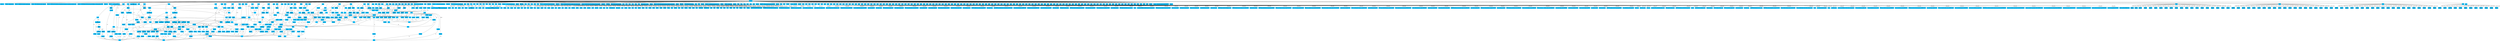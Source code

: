 digraph AST {
	node [color=deepskyblue shape=box style=filled]
	edge [arrowhead=none]
	n01 [label=Program]
	n02 [label="Remark:    "]
	n01 -> n02
	n03 [label="Remark:    ELIZA/DOCTOR"]
	n01 -> n03
	n04 [label="Remark:    CREATED BY JOSEPH WEIZENBAUM"]
	n01 -> n04
	n05 [label="Remark:    THIS VERSION BY JEFF SHRAGER"]
	n01 -> n05
	n06 [label="Remark:    EDITED AND MODIFIED FOR DARTMOUTH BASIC BY SANTIAGO VALENCIA DIAZ"]
	n01 -> n06
	n07 [label="Remark:    UNIVERSIDAD TECNOLOGICA DE PEREIRA, COMPILADORES 2024-1"]
	n01 -> n07
	n08 [label="Remark:    "]
	n01 -> n08
	n09 [label="Remark:    -----INITIALIZATION-----"]
	n01 -> n09
	n10 [label=Let]
	n11 [label=Variable]
	n11 -> "C$" [label=var]
	n10 -> n11 [label=var]
	n12 [label="String
value: "]
	n10 -> n12 [label=expr]
	n01 -> n10
	n13 [label=Let]
	n14 [label=Variable]
	n14 -> "I$" [label=var]
	n13 -> n14 [label=var]
	n15 [label="String
value: "]
	n13 -> n15 [label=expr]
	n01 -> n13
	n16 [label=Let]
	n17 [label=Variable]
	n17 -> "K$" [label=var]
	n16 -> n17 [label=var]
	n18 [label="String
value: "]
	n16 -> n18 [label=expr]
	n01 -> n16
	n19 [label=Let]
	n20 [label=Variable]
	n20 -> "F$" [label=var]
	n19 -> n20 [label=var]
	n21 [label="String
value: "]
	n19 -> n21 [label=expr]
	n01 -> n19
	n22 [label=Let]
	n23 [label=Variable]
	n23 -> "S$" [label=var]
	n22 -> n23 [label=var]
	n24 [label="String
value: "]
	n22 -> n24 [label=expr]
	n01 -> n22
	n25 [label=Let]
	n26 [label=Variable]
	n26 -> "R$" [label=var]
	n25 -> n26 [label=var]
	n27 [label="String
value: "]
	n25 -> n27 [label=expr]
	n01 -> n25
	n28 [label=Let]
	n29 [label=Variable]
	n29 -> "P$" [label=var]
	n28 -> n29 [label=var]
	n30 [label="String
value: "]
	n28 -> n30 [label=expr]
	n01 -> n28
	n31 [label=Let]
	n32 [label=Variable]
	n32 -> "Z$" [label=var]
	n31 -> n32 [label=var]
	n33 [label="String
value: "]
	n31 -> n33 [label=expr]
	n01 -> n31
	n34 [label=Dim]
	n35 [label=Variable]
	n35 -> S [label=var]
	n36 [label="Number
value 36"]
	n35 -> n36 [label=dim1]
	n34 -> n35
	n01 -> n34
	n37 [label=Dim]
	n38 [label=Variable]
	n38 -> R [label=var]
	n39 [label="Number
value 36"]
	n38 -> n39 [label=dim1]
	n37 -> n38
	n01 -> n37
	n40 [label=Dim]
	n41 [label=Variable]
	n41 -> N [label=var]
	n42 [label="Number
value 36"]
	n41 -> n42 [label=dim1]
	n40 -> n41
	n01 -> n40
	n43 [label=Let]
	n44 [label=Variable]
	n44 -> N1 [label=var]
	n43 -> n44 [label=var]
	n45 [label="Number
value 36"]
	n43 -> n45 [label=expr]
	n01 -> n43
	n46 [label=Let]
	n47 [label=Variable]
	n47 -> N2 [label=var]
	n46 -> n47 [label=var]
	n48 [label="Number
value 12"]
	n46 -> n48 [label=expr]
	n01 -> n46
	n49 [label=Let]
	n50 [label=Variable]
	n50 -> N3 [label=var]
	n49 -> n50 [label=var]
	n51 [label="Number
value 112"]
	n49 -> n51 [label=expr]
	n01 -> n49
	n52 [label=For]
	n53 [label=Variable]
	n53 -> X [label=var]
	n52 -> n53 [label=ident]
	n54 [label="Number
value 1"]
	n52 -> n54 [label=low]
	n55 [label="Binary
op +"]
	n56 [label="Binary
op +"]
	n57 [label=Variable]
	n57 -> N1 [label=var]
	n56 -> n57 [label=left]
	n58 [label=Variable]
	n58 -> N2 [label=var]
	n56 -> n58 [label=right]
	n55 -> n56 [label=left]
	n59 [label=Variable]
	n59 -> N3 [label=var]
	n55 -> n59 [label=right]
	n52 -> n55 [label=top]
	n01 -> n52
	n60 [label=Read]
	n61 [label=Variable]
	n61 -> "Z$" [label=var]
	n60 -> n61
	n01 -> n60
	n62 [label=Next]
	n63 [label=Variable]
	n63 -> X [label=var]
	n62 -> n63
	n01 -> n62
	n64 [label="Remark:SAME AS RESTORE"]
	n01 -> n64
	n65 [label=For]
	n66 [label=Variable]
	n66 -> X [label=var]
	n65 -> n66 [label=ident]
	n67 [label="Number
value 1"]
	n65 -> n67 [label=low]
	n68 [label=Variable]
	n68 -> N1 [label=var]
	n65 -> n68 [label=top]
	n01 -> n65
	n69 [label=Read]
	n70 [label=Variable]
	n70 -> S [label=var]
	n71 [label=Variable]
	n71 -> X [label=var]
	n70 -> n71 [label=dim1]
	n69 -> n70
	n72 [label=Variable]
	n72 -> L [label=var]
	n69 -> n72
	n01 -> n69
	n73 [label=Let]
	n74 [label=Variable]
	n74 -> R [label=var]
	n75 [label=Variable]
	n75 -> X [label=var]
	n74 -> n75 [label=dim1]
	n73 -> n74 [label=var]
	n76 [label=Variable]
	n76 -> S [label=var]
	n77 [label=Variable]
	n77 -> X [label=var]
	n76 -> n77 [label=dim1]
	n73 -> n76 [label=expr]
	n01 -> n73
	n78 [label=Let]
	n79 [label=Variable]
	n79 -> N [label=var]
	n80 [label=Variable]
	n80 -> X [label=var]
	n79 -> n80 [label=dim1]
	n78 -> n79 [label=var]
	n81 [label="Binary
op -"]
	n82 [label="Binary
op +"]
	n83 [label=Variable]
	n83 -> S [label=var]
	n84 [label=Variable]
	n84 -> X [label=var]
	n83 -> n84 [label=dim1]
	n82 -> n83 [label=left]
	n85 [label=Variable]
	n85 -> L [label=var]
	n82 -> n85 [label=right]
	n81 -> n82 [label=left]
	n86 [label="Number
value 1"]
	n81 -> n86 [label=right]
	n78 -> n81 [label=expr]
	n01 -> n78
	n87 [label=Next]
	n88 [label=Variable]
	n88 -> X [label=var]
	n87 -> n88
	n01 -> n87
	n89 [label=Print]
	n90 [label="String
value: HI!  I'M ELIZA.  WHAT'S YOUR PROBLEM?"]
	n89 -> n90 [label=pitem]
	n01 -> n89
	n91 [label="Remark:    "]
	n01 -> n91
	n92 [label="Remark:    -----USER INPUT SECTION-----"]
	n01 -> n92
	n93 [label="Remark:    "]
	n01 -> n93
	n94 [label="Input
label: (None, None)"]
	n95 [label=Variable]
	n95 -> "I$" [label=var]
	n94 -> n95 [label=var]
	n01 -> n94
	n96 [label=Let]
	n97 [label=Variable]
	n97 -> "I$" [label=var]
	n96 -> n97 [label=var]
	n98 [label="Binary
op +"]
	n99 [label="Binary
op +"]
	n100 [label="String
value:  "]
	n99 -> n100 [label=left]
	n101 [label=Variable]
	n101 -> "I$" [label=var]
	n99 -> n101 [label=right]
	n98 -> n99 [label=left]
	n102 [label="String
value:   "]
	n98 -> n102 [label=right]
	n96 -> n98 [label=expr]
	n01 -> n96
	n103 [label="Remark:GET RID OF APOSTROPHES"]
	n01 -> n103
	n104 [label=For]
	n105 [label=Variable]
	n105 -> L [label=var]
	n104 -> n105 [label=ident]
	n106 [label="Number
value 1"]
	n104 -> n106 [label=low]
	n107 [label="Bltin
name: LEN"]
	n108 [label=Variable]
	n108 -> "I$" [label=var]
	n107 -> n108 [label=expr]
	n104 -> n107 [label=top]
	n01 -> n104
	n109 [label=If]
	n110 [label=Logical]
	n109 -> n110 [label=relexpr]
	n109 -> 240 [label=lineno]
	n01 -> n109
	n111 [label=Let]
	n112 [label=Variable]
	n112 -> "I$" [label=var]
	n111 -> n112 [label=var]
	n113 [label="Binary
op +"]
	n114 [label="Bltin
name: LEFT$"]
	n115 [label=Variable]
	n115 -> "I$" [label=var]
	n114 -> n115 [label=expr]
	n116 [label="Binary
op -"]
	n117 [label=Variable]
	n117 -> L [label=var]
	n116 -> n117 [label=left]
	n118 [label="Number
value 1"]
	n116 -> n118 [label=right]
	n114 -> n116 [label=expr]
	n113 -> n114 [label=left]
	n119 [label="Bltin
name: RIGHT$"]
	n120 [label=Variable]
	n120 -> "I$" [label=var]
	n119 -> n120 [label=expr]
	n121 [label="Binary
op -"]
	n122 [label="Bltin
name: LEN"]
	n123 [label=Variable]
	n123 -> "I$" [label=var]
	n122 -> n123 [label=expr]
	n121 -> n122 [label=left]
	n124 [label=Variable]
	n124 -> L [label=var]
	n121 -> n124 [label=right]
	n119 -> n121 [label=expr]
	n113 -> n119 [label=right]
	n111 -> n113 [label=expr]
	n01 -> n111
	n125 [label=Goto]
	n125 -> 230 [label=lineno]
	n01 -> n125
	n126 [label=If]
	n127 [label=Logical]
	n126 -> n127 [label=relexpr]
	n126 -> 250 [label=lineno]
	n01 -> n126
	n128 [label=If]
	n129 [label=Logical]
	n128 -> n129 [label=relexpr]
	n128 -> 250 [label=lineno]
	n01 -> n128
	n130 [label=Print]
	n131 [label="String
value: SHUT UP..."]
	n130 -> n131 [label=pitem]
	n01 -> n130
	n132 [label=Goto]
	n132 -> 2570 [label=lineno]
	n01 -> n132
	n133 [label=Next]
	n134 [label=Variable]
	n134 -> L [label=var]
	n133 -> n134
	n01 -> n133
	n135 [label=If]
	n136 [label=Logical]
	n135 -> n136 [label=relexpr]
	n135 -> 260 [label=lineno]
	n01 -> n135
	n137 [label=Print]
	n138 [label="String
value: PLEASE DON'T REPEAT YOURSELF!"]
	n137 -> n138 [label=pitem]
	n01 -> n137
	n139 [label=Goto]
	n139 -> 170 [label=lineno]
	n01 -> n139
	n140 [label="Remark:"]
	n01 -> n140
	n141 [label="Remark:    -----FIND KEYWORD IN I$-----"]
	n01 -> n141
	n142 [label="Remark:"]
	n01 -> n142
	n143 [label=RESTORE]
	n01 -> n143
	n144 [label=Let]
	n145 [label=Variable]
	n145 -> S [label=var]
	n144 -> n145 [label=var]
	n146 [label="Number
value 0"]
	n144 -> n146 [label=expr]
	n01 -> n144
	n147 [label=For]
	n148 [label=Variable]
	n148 -> K [label=var]
	n147 -> n148 [label=ident]
	n149 [label="Number
value 1"]
	n147 -> n149 [label=low]
	n150 [label=Variable]
	n150 -> N1 [label=var]
	n147 -> n150 [label=top]
	n01 -> n147
	n151 [label=Read]
	n152 [label=Variable]
	n152 -> "K$" [label=var]
	n151 -> n152
	n01 -> n151
	n153 [label=If]
	n154 [label=Logical]
	n153 -> n154 [label=relexpr]
	n153 -> 360 [label=lineno]
	n01 -> n153
	n155 [label=For]
	n156 [label=Variable]
	n156 -> L [label=var]
	n155 -> n156 [label=ident]
	n157 [label="Number
value 1"]
	n155 -> n157 [label=low]
	n158 [label="Binary
op +"]
	n159 [label="Binary
op -"]
	n160 [label="Bltin
name: LEN"]
	n161 [label=Variable]
	n161 -> "I$" [label=var]
	n160 -> n161 [label=expr]
	n159 -> n160 [label=left]
	n162 [label="Bltin
name: LEN"]
	n163 [label=Variable]
	n163 -> "K$" [label=var]
	n162 -> n163 [label=expr]
	n159 -> n162 [label=right]
	n158 -> n159 [label=left]
	n164 [label="Number
value 1"]
	n158 -> n164 [label=right]
	n155 -> n158 [label=top]
	n01 -> n155
	n165 [label=If]
	n166 [label=Logical]
	n165 -> n166 [label=relexpr]
	n165 -> 350 [label=lineno]
	n01 -> n165
	n167 [label=Let]
	n168 [label=Variable]
	n168 -> S [label=var]
	n167 -> n168 [label=var]
	n169 [label=Variable]
	n169 -> K [label=var]
	n167 -> n169 [label=expr]
	n01 -> n167
	n170 [label=Let]
	n171 [label=Variable]
	n171 -> T [label=var]
	n170 -> n171 [label=var]
	n172 [label=Variable]
	n172 -> L [label=var]
	n170 -> n172 [label=expr]
	n01 -> n170
	n173 [label=Let]
	n174 [label=Variable]
	n174 -> "F$" [label=var]
	n173 -> n174 [label=var]
	n175 [label=Variable]
	n175 -> "K$" [label=var]
	n173 -> n175 [label=expr]
	n01 -> n173
	n176 [label=Next]
	n177 [label=Variable]
	n177 -> L [label=var]
	n176 -> n177
	n01 -> n176
	n178 [label=Next]
	n179 [label=Variable]
	n179 -> K [label=var]
	n178 -> n179
	n01 -> n178
	n180 [label=If]
	n181 [label=Logical]
	n180 -> n181 [label=relexpr]
	n180 -> 370 [label=lineno]
	n01 -> n180
	n182 [label=Let]
	n183 [label=Variable]
	n183 -> K [label=var]
	n182 -> n183 [label=var]
	n184 [label=Variable]
	n184 -> S [label=var]
	n182 -> n184 [label=expr]
	n01 -> n182
	n185 [label=Let]
	n186 [label=Variable]
	n186 -> L [label=var]
	n185 -> n186 [label=var]
	n187 [label=Variable]
	n187 -> T [label=var]
	n185 -> n187 [label=expr]
	n01 -> n185
	n188 [label=Goto]
	n188 -> 390 [label=lineno]
	n01 -> n188
	n189 [label=Let]
	n190 [label=Variable]
	n190 -> K [label=var]
	n189 -> n190 [label=var]
	n191 [label="Number
value 36"]
	n189 -> n191 [label=expr]
	n01 -> n189
	n192 [label=Goto]
	n192 -> 570 [label=lineno]
	n01 -> n192
	n193 [label="Remark:    WE DIDN'T FIND ANY KEYWORDS"]
	n01 -> n193
	n194 [label="Remark:    "]
	n01 -> n194
	n195 [label="Remark:    TAKE RIGHT PART OF STRING AND CONJUGATE IT"]
	n01 -> n195
	n196 [label="Remark:    USING THE LIST OF STRINGS TO BE SWAPPED"]
	n01 -> n196
	n197 [label="Remark:    "]
	n01 -> n197
	n198 [label=RESTORE]
	n01 -> n198
	n199 [label=For]
	n200 [label=Variable]
	n200 -> X [label=var]
	n199 -> n200 [label=ident]
	n201 [label="Number
value 1"]
	n199 -> n201 [label=low]
	n202 [label=Variable]
	n202 -> N1 [label=var]
	n199 -> n202 [label=top]
	n01 -> n199
	n203 [label=Read]
	n204 [label=Variable]
	n204 -> "Z$" [label=var]
	n203 -> n204
	n01 -> n203
	n205 [label=Next]
	n206 [label=Variable]
	n206 -> X [label=var]
	n205 -> n206
	n01 -> n205
	n207 [label="Remark:SKIP OVER KEYWORDS"]
	n01 -> n207
	n208 [label=Let]
	n209 [label=Variable]
	n209 -> "C$" [label=var]
	n208 -> n209 [label=var]
	n210 [label="Binary
op +"]
	n211 [label="String
value:  "]
	n210 -> n211 [label=left]
	n212 [label="Bltin
name: RIGHT$"]
	n213 [label=Variable]
	n213 -> "I$" [label=var]
	n212 -> n213 [label=expr]
	n214 [label="Binary
op +"]
	n215 [label="Binary
op -"]
	n216 [label="Binary
op -"]
	n217 [label="Bltin
name: LEN"]
	n218 [label=Variable]
	n218 -> "I$" [label=var]
	n217 -> n218 [label=expr]
	n216 -> n217 [label=left]
	n219 [label="Bltin
name: LEN"]
	n220 [label=Variable]
	n220 -> "F$" [label=var]
	n219 -> n220 [label=expr]
	n216 -> n219 [label=right]
	n215 -> n216 [label=left]
	n221 [label=Variable]
	n221 -> L [label=var]
	n215 -> n221 [label=right]
	n214 -> n215 [label=left]
	n222 [label="Number
value 1"]
	n214 -> n222 [label=right]
	n212 -> n214 [label=expr]
	n210 -> n212 [label=right]
	n208 -> n210 [label=expr]
	n01 -> n208
	n223 [label=For]
	n224 [label=Variable]
	n224 -> X [label=var]
	n223 -> n224 [label=ident]
	n225 [label="Number
value 1"]
	n223 -> n225 [label=low]
	n226 [label="Binary
op /"]
	n227 [label=Variable]
	n227 -> N2 [label=var]
	n226 -> n227 [label=left]
	n228 [label="Number
value 2"]
	n226 -> n228 [label=right]
	n223 -> n226 [label=top]
	n01 -> n223
	n229 [label=Read]
	n230 [label=Variable]
	n230 -> "S$" [label=var]
	n229 -> n230
	n231 [label=Variable]
	n231 -> "R$" [label=var]
	n229 -> n231
	n01 -> n229
	n232 [label=For]
	n233 [label=Variable]
	n233 -> L [label=var]
	n232 -> n233 [label=ident]
	n234 [label="Number
value 1"]
	n232 -> n234 [label=low]
	n235 [label="Bltin
name: LEN"]
	n236 [label=Variable]
	n236 -> "C$" [label=var]
	n235 -> n236 [label=expr]
	n232 -> n235 [label=top]
	n01 -> n232
	n237 [label=If]
	n238 [label=Logical]
	n237 -> n238 [label=relexpr]
	n237 -> 510 [label=lineno]
	n01 -> n237
	n239 [label=If]
	n240 [label=Logical]
	n239 -> n240 [label=relexpr]
	n239 -> 510 [label=lineno]
	n01 -> n239
	n241 [label=Let]
	n242 [label=Variable]
	n242 -> "C$" [label=var]
	n241 -> n242 [label=var]
	n243 [label="Binary
op +"]
	n244 [label="Binary
op +"]
	n245 [label="Bltin
name: LEFT$"]
	n246 [label=Variable]
	n246 -> "C$" [label=var]
	n245 -> n246 [label=expr]
	n247 [label="Binary
op -"]
	n248 [label=Variable]
	n248 -> L [label=var]
	n247 -> n248 [label=left]
	n249 [label="Number
value 1"]
	n247 -> n249 [label=right]
	n245 -> n247 [label=expr]
	n244 -> n245 [label=left]
	n250 [label=Variable]
	n250 -> "R$" [label=var]
	n244 -> n250 [label=right]
	n243 -> n244 [label=left]
	n251 [label="Bltin
name: RIGHT$"]
	n252 [label=Variable]
	n252 -> "C$" [label=var]
	n251 -> n252 [label=expr]
	n253 [label="Binary
op +"]
	n254 [label="Binary
op -"]
	n255 [label="Binary
op -"]
	n256 [label="Bltin
name: LEN"]
	n257 [label=Variable]
	n257 -> "C$" [label=var]
	n256 -> n257 [label=expr]
	n255 -> n256 [label=left]
	n258 [label=Variable]
	n258 -> L [label=var]
	n255 -> n258 [label=right]
	n254 -> n255 [label=left]
	n259 [label="Bltin
name: LEN"]
	n260 [label=Variable]
	n260 -> "S$" [label=var]
	n259 -> n260 [label=expr]
	n254 -> n259 [label=right]
	n253 -> n254 [label=left]
	n261 [label="Number
value 1"]
	n253 -> n261 [label=right]
	n251 -> n253 [label=expr]
	n243 -> n251 [label=right]
	n241 -> n243 [label=expr]
	n01 -> n241
	n262 [label=Let]
	n263 [label=Variable]
	n263 -> L [label=var]
	n262 -> n263 [label=var]
	n264 [label="Binary
op +"]
	n265 [label=Variable]
	n265 -> L [label=var]
	n264 -> n265 [label=left]
	n266 [label="Bltin
name: LEN"]
	n267 [label=Variable]
	n267 -> "R$" [label=var]
	n266 -> n267 [label=expr]
	n264 -> n266 [label=right]
	n262 -> n264 [label=expr]
	n01 -> n262
	n268 [label=Goto]
	n268 -> 540 [label=lineno]
	n01 -> n268
	n269 [label=If]
	n270 [label=Logical]
	n269 -> n270 [label=relexpr]
	n269 -> 540 [label=lineno]
	n01 -> n269
	n271 [label=If]
	n272 [label=Logical]
	n271 -> n272 [label=relexpr]
	n271 -> 540 [label=lineno]
	n01 -> n271
	n273 [label=Let]
	n274 [label=Variable]
	n274 -> "C$" [label=var]
	n273 -> n274 [label=var]
	n275 [label="Binary
op +"]
	n276 [label="Binary
op +"]
	n277 [label="Bltin
name: LEFT$"]
	n278 [label=Variable]
	n278 -> "C$" [label=var]
	n277 -> n278 [label=expr]
	n279 [label="Binary
op -"]
	n280 [label=Variable]
	n280 -> L [label=var]
	n279 -> n280 [label=left]
	n281 [label="Number
value 1"]
	n279 -> n281 [label=right]
	n277 -> n279 [label=expr]
	n276 -> n277 [label=left]
	n282 [label=Variable]
	n282 -> "S$" [label=var]
	n276 -> n282 [label=right]
	n275 -> n276 [label=left]
	n283 [label="Bltin
name: RIGHT$"]
	n284 [label=Variable]
	n284 -> "C$" [label=var]
	n283 -> n284 [label=expr]
	n285 [label="Binary
op +"]
	n286 [label="Binary
op -"]
	n287 [label="Binary
op -"]
	n288 [label="Bltin
name: LEN"]
	n289 [label=Variable]
	n289 -> "C$" [label=var]
	n288 -> n289 [label=expr]
	n287 -> n288 [label=left]
	n290 [label=Variable]
	n290 -> L [label=var]
	n287 -> n290 [label=right]
	n286 -> n287 [label=left]
	n291 [label="Bltin
name: LEN"]
	n292 [label=Variable]
	n292 -> "R$" [label=var]
	n291 -> n292 [label=expr]
	n286 -> n291 [label=right]
	n285 -> n286 [label=left]
	n293 [label="Number
value 1"]
	n285 -> n293 [label=right]
	n283 -> n285 [label=expr]
	n275 -> n283 [label=right]
	n273 -> n275 [label=expr]
	n01 -> n273
	n294 [label=Let]
	n295 [label=Variable]
	n295 -> L [label=var]
	n294 -> n295 [label=var]
	n296 [label="Binary
op +"]
	n297 [label=Variable]
	n297 -> L [label=var]
	n296 -> n297 [label=left]
	n298 [label="Bltin
name: LEN"]
	n299 [label=Variable]
	n299 -> "S$" [label=var]
	n298 -> n299 [label=expr]
	n296 -> n298 [label=right]
	n294 -> n296 [label=expr]
	n01 -> n294
	n300 [label=Next]
	n301 [label=Variable]
	n301 -> L [label=var]
	n300 -> n301
	n01 -> n300
	n302 [label=Next]
	n303 [label=Variable]
	n303 -> X [label=var]
	n302 -> n303
	n01 -> n302
	n304 [label=If]
	n305 [label=Logical]
	n304 -> n305 [label=relexpr]
	n304 -> 560 [label=lineno]
	n01 -> n304
	n306 [label=Let]
	n307 [label=Variable]
	n307 -> "C$" [label=var]
	n306 -> n307 [label=var]
	n308 [label="Bltin
name: RIGHT$"]
	n309 [label=Variable]
	n309 -> "C$" [label=var]
	n308 -> n309 [label=expr]
	n310 [label="Binary
op -"]
	n311 [label="Bltin
name: LEN"]
	n312 [label=Variable]
	n312 -> "C$" [label=var]
	n311 -> n312 [label=expr]
	n310 -> n311 [label=left]
	n313 [label="Number
value 1"]
	n310 -> n313 [label=right]
	n308 -> n310 [label=expr]
	n306 -> n308 [label=expr]
	n01 -> n306
	n314 [label="Remark:ONLY 1 SPACE"]
	n01 -> n314
	n315 [label="Remark:"]
	n01 -> n315
	n316 [label="Remark:    NOW USING THE KEYWORD NUMBER (K) GET REPLY"]
	n01 -> n316
	n317 [label="Remark:"]
	n01 -> n317
	n318 [label=RESTORE]
	n01 -> n318
	n319 [label=For]
	n320 [label=Variable]
	n320 -> X [label=var]
	n319 -> n320 [label=ident]
	n321 [label="Number
value 1"]
	n319 -> n321 [label=low]
	n322 [label="Binary
op +"]
	n323 [label=Variable]
	n323 -> N1 [label=var]
	n322 -> n323 [label=left]
	n324 [label=Variable]
	n324 -> N2 [label=var]
	n322 -> n324 [label=right]
	n319 -> n322 [label=top]
	n01 -> n319
	n325 [label=Read]
	n326 [label=Variable]
	n326 -> "Z$" [label=var]
	n325 -> n326
	n01 -> n325
	n327 [label=Next]
	n328 [label=Variable]
	n328 -> X [label=var]
	n327 -> n328
	n01 -> n327
	n329 [label=For]
	n330 [label=Variable]
	n330 -> X [label=var]
	n329 -> n330 [label=ident]
	n331 [label="Number
value 1"]
	n329 -> n331 [label=low]
	n332 [label=Variable]
	n332 -> R [label=var]
	n333 [label=Variable]
	n333 -> K [label=var]
	n332 -> n333 [label=dim1]
	n329 -> n332 [label=top]
	n01 -> n329
	n334 [label=Read]
	n335 [label=Variable]
	n335 -> "F$" [label=var]
	n334 -> n335
	n01 -> n334
	n336 [label=Next]
	n337 [label=Variable]
	n337 -> X [label=var]
	n336 -> n337
	n01 -> n336
	n338 [label="Remark:READ RIGHT REPLY"]
	n01 -> n338
	n339 [label=Let]
	n340 [label=Variable]
	n340 -> R [label=var]
	n341 [label=Variable]
	n341 -> K [label=var]
	n340 -> n341 [label=dim1]
	n339 -> n340 [label=var]
	n342 [label="Binary
op +"]
	n343 [label=Variable]
	n343 -> R [label=var]
	n344 [label=Variable]
	n344 -> K [label=var]
	n343 -> n344 [label=dim1]
	n342 -> n343 [label=left]
	n345 [label="Number
value 1"]
	n342 -> n345 [label=right]
	n339 -> n342 [label=expr]
	n01 -> n339
	n346 [label=If]
	n347 [label=Logical]
	n346 -> n347 [label=relexpr]
	n346 -> 620 [label=lineno]
	n01 -> n346
	n348 [label=Let]
	n349 [label=Variable]
	n349 -> R [label=var]
	n350 [label=Variable]
	n350 -> K [label=var]
	n349 -> n350 [label=dim1]
	n348 -> n349 [label=var]
	n351 [label=Variable]
	n351 -> S [label=var]
	n352 [label=Variable]
	n352 -> K [label=var]
	n351 -> n352 [label=dim1]
	n348 -> n351 [label=expr]
	n01 -> n348
	n353 [label=If]
	n354 [label=Logical]
	n353 -> n354 [label=relexpr]
	n353 -> 630 [label=lineno]
	n01 -> n353
	n355 [label=Print]
	n356 [label=Variable]
	n356 -> "F$" [label=var]
	n355 -> n356 [label=pitem]
	n01 -> n355
	n357 [label=Let]
	n358 [label=Variable]
	n358 -> "P$" [label=var]
	n357 -> n358 [label=var]
	n359 [label=Variable]
	n359 -> "I$" [label=var]
	n357 -> n359 [label=expr]
	n01 -> n357
	n360 [label=Goto]
	n360 -> 170 [label=lineno]
	n01 -> n360
	n361 [label=Print]
	n362 [label="Bltin
name: LEFT$"]
	n363 [label=Variable]
	n363 -> "F$" [label=var]
	n362 -> n363 [label=expr]
	n364 [label="Binary
op -"]
	n365 [label="Bltin
name: LEN"]
	n366 [label=Variable]
	n366 -> "F$" [label=var]
	n365 -> n366 [label=expr]
	n364 -> n365 [label=left]
	n367 [label="Number
value 1"]
	n364 -> n367 [label=right]
	n362 -> n364 [label=expr]
	n361 -> n362 [label=pitem]
	n361 -> ";" [label=pitem]
	n368 [label=Variable]
	n368 -> "C$" [label=var]
	n361 -> n368 [label=expr]
	n01 -> n361
	n369 [label=Let]
	n370 [label=Variable]
	n370 -> "P$" [label=var]
	n369 -> n370 [label=var]
	n371 [label=Variable]
	n371 -> "I$" [label=var]
	n369 -> n371 [label=expr]
	n01 -> n369
	n372 [label=Goto]
	n372 -> 170 [label=lineno]
	n01 -> n372
	n373 [label="Remark:"]
	n01 -> n373
	n374 [label="Remark:    -----PROGRAM DATA FOLLOWS-----"]
	n01 -> n374
	n375 [label="Remark:"]
	n01 -> n375
	n376 [label="Remark:    KEYWORDS"]
	n01 -> n376
	n377 [label="Remark:"]
	n01 -> n377
	n378 [label=Data]
	n378 -> "CAN YOU" [label=string_data]
	n378 -> "CAN I" [label=string_data]
	n378 -> "YOU ARE" [label=string_data]
	n378 -> YOURE [label=string_data]
	n378 -> "I DONT" [label=string_data]
	n378 -> "I FEEL" [label=string_data]
	n01 -> n378
	n379 [label=Data]
	n379 -> "WHY DONT YOU" [label=string_data]
	n379 -> "WHY CANT I" [label=string_data]
	n379 -> "ARE YOU" [label=string_data]
	n379 -> "I CANT" [label=string_data]
	n379 -> "I AM" [label=string_data]
	n379 -> "IM " [label=string_data]
	n01 -> n379
	n380 [label=Data]
	n380 -> "YOU " [label=string_data]
	n380 -> "I WANT" [label=string_data]
	n380 -> WHAT [label=string_data]
	n380 -> HOW [label=string_data]
	n380 -> WHO [label=string_data]
	n380 -> WHERE [label=string_data]
	n380 -> WHEN [label=string_data]
	n380 -> WHY [label=string_data]
	n01 -> n380
	n381 [label=Data]
	n381 -> NAME [label=string_data]
	n381 -> CAUSE [label=string_data]
	n381 -> SORRY [label=string_data]
	n381 -> DREAM [label=string_data]
	n381 -> HELLO [label=string_data]
	n381 -> "HI " [label=string_data]
	n381 -> MAYBE [label=string_data]
	n01 -> n381
	n382 [label=Data]
	n382 -> " NO" [label=string_data]
	n382 -> YOUR [label=string_data]
	n382 -> ALWAYS [label=string_data]
	n382 -> THINK [label=string_data]
	n382 -> ALIKE [label=string_data]
	n382 -> YES [label=string_data]
	n382 -> FRIEND [label=string_data]
	n01 -> n382
	n383 [label=Data]
	n383 -> COMPUTER [label=string_data]
	n383 -> NOKEYFOUND [label=string_data]
	n01 -> n383
	n384 [label="Remark:"]
	n01 -> n384
	n385 [label="Remark:    STRING DATA FOR CONJUGATIONS"]
	n01 -> n385
	n386 [label="Remark:"]
	n01 -> n386
	n387 [label=Data]
	n387 -> " ARE " [label=string_data]
	n387 -> " AM " [label=string_data]
	n387 -> "WERE " [label=string_data]
	n387 -> "WAS " [label=string_data]
	n387 -> " YOU " [label=string_data]
	n387 -> " I " [label=string_data]
	n387 -> "YOUR " [label=string_data]
	n387 -> "MY " [label=string_data]
	n01 -> n387
	n388 [label=Data]
	n388 -> " IVE " [label=string_data]
	n388 -> " YOUVE " [label=string_data]
	n388 -> " IM " [label=string_data]
	n388 -> " YOURE " [label=string_data]
	n01 -> n388
	n389 [label="Remark:"]
	n01 -> n389
	n390 [label="Remark:    REPLIES"]
	n01 -> n390
	n391 [label="Remark:"]
	n01 -> n391
	n392 [label=Data]
	n392 -> "DON'T YOU BELIEVE THAT I CAN*" [label=string_data]
	n01 -> n392
	n393 [label=Data]
	n393 -> "PERHAPS YOU WOULD LIKE TO BE ABLE TO*" [label=string_data]
	n01 -> n393
	n394 [label=Data]
	n394 -> "YOU WANT ME TO BE ABLE TO*" [label=string_data]
	n01 -> n394
	n395 [label=Data]
	n395 -> "PERHAPS YOU DON'T WANT TO*" [label=string_data]
	n01 -> n395
	n396 [label=Data]
	n396 -> "DO YOU WANT TO BE ABLE TO*" [label=string_data]
	n01 -> n396
	n397 [label=Data]
	n397 -> "WHAT MAKES YOU THINK I AM*" [label=string_data]
	n01 -> n397
	n398 [label=Data]
	n398 -> "DOES IT PLEASE YOU TO BELIEVE I AM*" [label=string_data]
	n01 -> n398
	n399 [label=Data]
	n399 -> "PERHAPS YOU WOULD LIKE TO BE*" [label=string_data]
	n01 -> n399
	n400 [label=Data]
	n400 -> "DO YOU SOMETIMES WISH YOU WERE*" [label=string_data]
	n01 -> n400
	n401 [label=Data]
	n401 -> "DON'T YOU REALLY*" [label=string_data]
	n01 -> n401
	n402 [label=Data]
	n402 -> "WHY DON'T YOU*" [label=string_data]
	n01 -> n402
	n403 [label=Data]
	n403 -> "DO YOU WISH TO BE ABLE TO*" [label=string_data]
	n01 -> n403
	n404 [label=Data]
	n404 -> "DOES THAT TROUBLE YOU?" [label=string_data]
	n01 -> n404
	n405 [label=Data]
	n405 -> "TELL ME MORE ABOUT SUCH FEELINGS." [label=string_data]
	n01 -> n405
	n406 [label=Data]
	n406 -> "DO YOU OFTEN FEEL*" [label=string_data]
	n01 -> n406
	n407 [label=Data]
	n407 -> "DO YOU ENJOY FEELING*" [label=string_data]
	n01 -> n407
	n408 [label=Data]
	n408 -> "DO YOU REALLY BELIEVE I DON'T*" [label=string_data]
	n01 -> n408
	n409 [label=Data]
	n409 -> "PERHAPS IN GOOD TIME I WILL*" [label=string_data]
	n01 -> n409
	n410 [label=Data]
	n410 -> "DO YOU WANT ME TO*" [label=string_data]
	n01 -> n410
	n411 [label=Data]
	n411 -> "DO YOU THINK YOU SHOULD BE ABLE TO*" [label=string_data]
	n01 -> n411
	n412 [label=Data]
	n412 -> "WHY CAN'T YOU*" [label=string_data]
	n01 -> n412
	n413 [label=Data]
	n413 -> "WHY ARE YOU INTERESTED IN WHETHER OR NOT I AM*" [label=string_data]
	n01 -> n413
	n414 [label=Data]
	n414 -> "WOULD YOU PREFER IF I WERE NOT*" [label=string_data]
	n01 -> n414
	n415 [label=Data]
	n415 -> "PERHAPS IN YOUR FANTASIES I AM*" [label=string_data]
	n01 -> n415
	n416 [label=Data]
	n416 -> "HOW DO YOU KNOW YOU CAN'T*" [label=string_data]
	n01 -> n416
	n417 [label=Data]
	n417 -> "HAVE YOU TRIED?" [label=string_data]
	n01 -> n417
	n418 [label=Data]
	n418 -> "PERHAPS YOU CAN NOW*" [label=string_data]
	n01 -> n418
	n419 [label=Data]
	n419 -> "DID YOU COME TO ME BECAUSE YOU ARE*" [label=string_data]
	n01 -> n419
	n420 [label=Data]
	n420 -> "HOW LONG HAVE YOU BEEN*" [label=string_data]
	n01 -> n420
	n421 [label=Data]
	n421 -> "DO YOU BELIEVE IT IS NORMAL TO BE*" [label=string_data]
	n01 -> n421
	n422 [label=Data]
	n422 -> "DO YOU ENJOY BEING*" [label=string_data]
	n01 -> n422
	n423 [label=Data]
	n423 -> "WE WERE DISCUSSING YOU-- NOT ME." [label=string_data]
	n01 -> n423
	n424 [label=Data]
	n424 -> "OH, I*" [label=string_data]
	n01 -> n424
	n425 [label=Data]
	n425 -> "YOU'RE NOT REALLY TALKING ABOUT ME, ARE YOU?" [label=string_data]
	n01 -> n425
	n426 [label=Data]
	n426 -> "WHAT WOULD IT MEAN TO YOU IF YOU GOT*" [label=string_data]
	n01 -> n426
	n427 [label=Data]
	n427 -> "WHY DO YOU WANT*" [label=string_data]
	n01 -> n427
	n428 [label=Data]
	n428 -> "SUPPOSE YOU SOON GOT*" [label=string_data]
	n01 -> n428
	n429 [label=Data]
	n429 -> "WHAT IF YOU NEVER GOT*" [label=string_data]
	n01 -> n429
	n430 [label=Data]
	n430 -> "I SOMETIMES ALSO WANT*" [label=string_data]
	n01 -> n430
	n431 [label=Data]
	n431 -> "WHY DO YOU ASK?" [label=string_data]
	n01 -> n431
	n432 [label=Data]
	n432 -> "DOES THAT QUESTION INTEREST YOU?" [label=string_data]
	n01 -> n432
	n433 [label=Data]
	n433 -> "WHAT ANSWER WOULD PLEASE YOU THE MOST?" [label=string_data]
	n01 -> n433
	n434 [label=Data]
	n434 -> "WHAT DO YOU THINK?" [label=string_data]
	n01 -> n434
	n435 [label=Data]
	n435 -> "ARE SUCH QUESTIONS ON YOUR MIND OFTEN?" [label=string_data]
	n01 -> n435
	n436 [label=Data]
	n436 -> "WHAT IS IT THAT YOU REALLY WANT TO KNOW?" [label=string_data]
	n01 -> n436
	n437 [label=Data]
	n437 -> "HAVE YOU ASKED ANYONE ELSE?" [label=string_data]
	n01 -> n437
	n438 [label=Data]
	n438 -> "HAVE YOU ASKED SUCH QUESTIONS BEFORE?" [label=string_data]
	n01 -> n438
	n439 [label=Data]
	n439 -> "WHAT ELSE COMES TO MIND WHEN YOU ASK THAT?" [label=string_data]
	n01 -> n439
	n440 [label=Data]
	n440 -> "NAMES DON'T INTEREST ME." [label=string_data]
	n01 -> n440
	n441 [label=Data]
	n441 -> "I DON'T CARE ABOUT NAMES-- PLEASE GO ON." [label=string_data]
	n01 -> n441
	n442 [label=Data]
	n442 -> "IS THAT THE REAL REASON?" [label=string_data]
	n01 -> n442
	n443 [label=Data]
	n443 -> "DON'T ANY OTHER REASONS COME TO MIND?" [label=string_data]
	n01 -> n443
	n444 [label=Data]
	n444 -> "DOES THAT REASON EXPLAIN ANYTHING ELSE?" [label=string_data]
	n01 -> n444
	n445 [label=Data]
	n445 -> "WHAT OTHER REASONS MIGHT THERE BE?" [label=string_data]
	n01 -> n445
	n446 [label=Data]
	n446 -> "PLEASE DON'T APOLOGIZE!" [label=string_data]
	n01 -> n446
	n447 [label=Data]
	n447 -> "APOLOGIES ARE NOT NECESSARY." [label=string_data]
	n01 -> n447
	n448 [label=Data]
	n448 -> "WHAT FEELINGS DO YOU HAVE WHEN YOU APOLOGIZE." [label=string_data]
	n01 -> n448
	n449 [label=Data]
	n449 -> "DON'T BE SO DEFENSIVE!" [label=string_data]
	n01 -> n449
	n450 [label=Data]
	n450 -> "WHAT DOES THAT DREAM SUGGEST TO YOU?" [label=string_data]
	n01 -> n450
	n451 [label=Data]
	n451 -> "DO YOU DREAM OFTEN?" [label=string_data]
	n01 -> n451
	n452 [label=Data]
	n452 -> "WHAT PERSONS APPEAR IN YOUR DREAMS?" [label=string_data]
	n01 -> n452
	n453 [label=Data]
	n453 -> "ARE YOU DISTURBED BY YOUR DREAMS?" [label=string_data]
	n01 -> n453
	n454 [label=Data]
	n454 -> "HOW DO YOU DO ... PLEASE STATE YOUR PROBLEM." [label=string_data]
	n01 -> n454
	n455 [label=Data]
	n455 -> "YOU DON'T SEEM QUITE CERTAIN." [label=string_data]
	n01 -> n455
	n456 [label=Data]
	n456 -> "WHY THE UNCERTAIN TONE?" [label=string_data]
	n01 -> n456
	n457 [label=Data]
	n457 -> "CAN'T YOU BE MORE POSITIVE?" [label=string_data]
	n01 -> n457
	n458 [label=Data]
	n458 -> "YOU AREN'T SURE?" [label=string_data]
	n01 -> n458
	n459 [label=Data]
	n459 -> "DON'T YOU KNOW?" [label=string_data]
	n01 -> n459
	n460 [label=Data]
	n460 -> "ARE YOU SAYING NO JUST TO BE NEGATIVE?" [label=string_data]
	n01 -> n460
	n461 [label=Data]
	n461 -> "YOU ARE BEING A BIT NEGATIVE." [label=string_data]
	n01 -> n461
	n462 [label=Data]
	n462 -> "WHY NOT?" [label=string_data]
	n01 -> n462
	n463 [label=Data]
	n463 -> "ARE YOU SURE?" [label=string_data]
	n01 -> n463
	n464 [label=Data]
	n464 -> "WHY NO?" [label=string_data]
	n01 -> n464
	n465 [label=Data]
	n465 -> "WHY ARE YOU CONCERNED ABOUT MY*" [label=string_data]
	n01 -> n465
	n466 [label=Data]
	n466 -> "WHAT ABOUT YOUR OWN*" [label=string_data]
	n01 -> n466
	n467 [label=Data]
	n467 -> "CAN YOU THINK OF A SPECIFIC EXAMPLE?" [label=string_data]
	n01 -> n467
	n468 [label=Data]
	n468 -> "WHEN?" [label=string_data]
	n01 -> n468
	n469 [label=Data]
	n469 -> "WHAT ARE YOU THINKING OF?" [label=string_data]
	n01 -> n469
	n470 [label=Data]
	n470 -> "REALLY, ALWAYS?" [label=string_data]
	n01 -> n470
	n471 [label=Data]
	n471 -> "DO YOU REALLY THINK SO?" [label=string_data]
	n01 -> n471
	n472 [label=Data]
	n472 -> "BUT YOU ARE NOT SURE YOU*" [label=string_data]
	n01 -> n472
	n473 [label=Data]
	n473 -> "DO YOU DOUBT YOU*" [label=string_data]
	n01 -> n473
	n474 [label=Data]
	n474 -> "IN WHAT WAY?" [label=string_data]
	n01 -> n474
	n475 [label=Data]
	n475 -> "WHAT RESEMBLANCE DO YOU SEE?" [label=string_data]
	n01 -> n475
	n476 [label=Data]
	n476 -> "WHAT DOES THE SIMILARITY SUGGEST TO YOU?" [label=string_data]
	n01 -> n476
	n477 [label=Data]
	n477 -> "WHAT OTHER CONNECTIONS DO YOU SEE?" [label=string_data]
	n01 -> n477
	n478 [label=Data]
	n478 -> "COULD THERE REALLY BE SOME CONNECTION?" [label=string_data]
	n01 -> n478
	n479 [label=Data]
	n479 -> "HOW?" [label=string_data]
	n01 -> n479
	n480 [label=Data]
	n480 -> "YOU SEEM QUITE POSITIVE." [label=string_data]
	n01 -> n480
	n481 [label=Data]
	n481 -> "ARE YOU SURE?" [label=string_data]
	n01 -> n481
	n482 [label=Data]
	n482 -> "I SEE." [label=string_data]
	n01 -> n482
	n483 [label=Data]
	n483 -> "I UNDERSTAND." [label=string_data]
	n01 -> n483
	n484 [label=Data]
	n484 -> "WHY DO YOU BRING UP THE TOPIC OF FRIENDS?" [label=string_data]
	n01 -> n484
	n485 [label=Data]
	n485 -> "DO YOUR FRIENDS WORRY YOU?" [label=string_data]
	n01 -> n485
	n486 [label=Data]
	n486 -> "DO YOUR FRIENDS PICK ON YOU?" [label=string_data]
	n01 -> n486
	n487 [label=Data]
	n487 -> "ARE YOU SURE YOU HAVE ANY FRIENDS?" [label=string_data]
	n01 -> n487
	n488 [label=Data]
	n488 -> "DO YOU IMPOSE ON YOUR FRIENDS?" [label=string_data]
	n01 -> n488
	n489 [label=Data]
	n489 -> "PERHAPS YOUR LOVE FOR FRIENDS WORRIES YOU." [label=string_data]
	n01 -> n489
	n490 [label=Data]
	n490 -> "DO COMPUTERS WORRY YOU?" [label=string_data]
	n01 -> n490
	n491 [label=Data]
	n491 -> "ARE YOU TALKING ABOUT ME IN PARTICULAR?" [label=string_data]
	n01 -> n491
	n492 [label=Data]
	n492 -> "ARE YOU FRIGHTENED BY MACHINES?" [label=string_data]
	n01 -> n492
	n493 [label=Data]
	n493 -> "WHY DO YOU MENTION COMPUTERS?" [label=string_data]
	n01 -> n493
	n494 [label=Data]
	n494 -> "WHAT DO YOU THINK MACHINES HAVE TO DO WITH YOUR PROBLEM?" [label=string_data]
	n01 -> n494
	n495 [label=Data]
	n495 -> "DON'T YOU THINK COMPUTERS CAN HELP PEOPLE?" [label=string_data]
	n01 -> n495
	n496 [label=Data]
	n496 -> "WHAT IS IT ABOUT MACHINES THAT WORRIES YOU?" [label=string_data]
	n01 -> n496
	n497 [label=Data]
	n497 -> "SAY, DO YOU HAVE ANY PSYCHOLOGICAL PROBLEMS?" [label=string_data]
	n01 -> n497
	n498 [label=Data]
	n498 -> "WHAT DOES THAT SUGGEST TO YOU?" [label=string_data]
	n01 -> n498
	n499 [label=Data]
	n499 -> "I SEE." [label=string_data]
	n01 -> n499
	n500 [label=Data]
	n500 -> "I'M NOT SURE I UNDERSTAND YOU FULLY." [label=string_data]
	n01 -> n500
	n501 [label=Data]
	n501 -> "COME COME ELUCIDATE YOUR THOUGHTS." [label=string_data]
	n01 -> n501
	n502 [label=Data]
	n502 -> "CAN YOU ELABORATE ON THAT?" [label=string_data]
	n01 -> n502
	n503 [label=Data]
	n503 -> "THAT IS QUITE INTERESTING." [label=string_data]
	n01 -> n503
	n504 [label="Remark:"]
	n01 -> n504
	n505 [label="Remark:    DATA FOR FINDING RIGHT REPLIES"]
	n01 -> n505
	n506 [label="Remark:"]
	n01 -> n506
	n507 [label=Data]
	n508 [label="Number
value 1"]
	n507 -> n508 [label=numeric_data]
	n509 [label="Number
value 3"]
	n507 -> n509 [label=numeric_data]
	n510 [label="Number
value 4"]
	n507 -> n510 [label=numeric_data]
	n511 [label="Number
value 2"]
	n507 -> n511 [label=numeric_data]
	n512 [label="Number
value 6"]
	n507 -> n512 [label=numeric_data]
	n513 [label="Number
value 4"]
	n507 -> n513 [label=numeric_data]
	n514 [label="Number
value 6"]
	n507 -> n514 [label=numeric_data]
	n515 [label="Number
value 4"]
	n507 -> n515 [label=numeric_data]
	n516 [label="Number
value 10"]
	n507 -> n516 [label=numeric_data]
	n517 [label="Number
value 4"]
	n507 -> n517 [label=numeric_data]
	n518 [label="Number
value 14"]
	n507 -> n518 [label=numeric_data]
	n519 [label="Number
value 3"]
	n507 -> n519 [label=numeric_data]
	n520 [label="Number
value 17"]
	n507 -> n520 [label=numeric_data]
	n521 [label="Number
value 3"]
	n507 -> n521 [label=numeric_data]
	n522 [label="Number
value 20"]
	n507 -> n522 [label=numeric_data]
	n523 [label="Number
value 2"]
	n507 -> n523 [label=numeric_data]
	n524 [label="Number
value 22"]
	n507 -> n524 [label=numeric_data]
	n525 [label="Number
value 3"]
	n507 -> n525 [label=numeric_data]
	n526 [label="Number
value 25"]
	n507 -> n526 [label=numeric_data]
	n527 [label="Number
value 3"]
	n507 -> n527 [label=numeric_data]
	n01 -> n507
	n528 [label=Data]
	n529 [label="Number
value 28"]
	n528 -> n529 [label=numeric_data]
	n530 [label="Number
value 4"]
	n528 -> n530 [label=numeric_data]
	n531 [label="Number
value 28"]
	n528 -> n531 [label=numeric_data]
	n532 [label="Number
value 4"]
	n528 -> n532 [label=numeric_data]
	n533 [label="Number
value 32"]
	n528 -> n533 [label=numeric_data]
	n534 [label="Number
value 3"]
	n528 -> n534 [label=numeric_data]
	n535 [label="Number
value 35"]
	n528 -> n535 [label=numeric_data]
	n536 [label="Number
value 5"]
	n528 -> n536 [label=numeric_data]
	n537 [label="Number
value 40"]
	n528 -> n537 [label=numeric_data]
	n538 [label="Number
value 9"]
	n528 -> n538 [label=numeric_data]
	n539 [label="Number
value 40"]
	n528 -> n539 [label=numeric_data]
	n540 [label="Number
value 9"]
	n528 -> n540 [label=numeric_data]
	n541 [label="Number
value 40"]
	n528 -> n541 [label=numeric_data]
	n542 [label="Number
value 9"]
	n528 -> n542 [label=numeric_data]
	n543 [label="Number
value 40"]
	n528 -> n543 [label=numeric_data]
	n544 [label="Number
value 9"]
	n528 -> n544 [label=numeric_data]
	n545 [label="Number
value 40"]
	n528 -> n545 [label=numeric_data]
	n546 [label="Number
value 9"]
	n528 -> n546 [label=numeric_data]
	n547 [label="Number
value 40"]
	n528 -> n547 [label=numeric_data]
	n548 [label="Number
value 9"]
	n528 -> n548 [label=numeric_data]
	n01 -> n528
	n549 [label=Data]
	n550 [label="Number
value 49"]
	n549 -> n550 [label=numeric_data]
	n551 [label="Number
value 2"]
	n549 -> n551 [label=numeric_data]
	n552 [label="Number
value 51"]
	n549 -> n552 [label=numeric_data]
	n553 [label="Number
value 4"]
	n549 -> n553 [label=numeric_data]
	n554 [label="Number
value 55"]
	n549 -> n554 [label=numeric_data]
	n555 [label="Number
value 4"]
	n549 -> n555 [label=numeric_data]
	n556 [label="Number
value 59"]
	n549 -> n556 [label=numeric_data]
	n557 [label="Number
value 4"]
	n549 -> n557 [label=numeric_data]
	n558 [label="Number
value 63"]
	n549 -> n558 [label=numeric_data]
	n559 [label="Number
value 1"]
	n549 -> n559 [label=numeric_data]
	n560 [label="Number
value 63"]
	n549 -> n560 [label=numeric_data]
	n561 [label="Number
value 1"]
	n549 -> n561 [label=numeric_data]
	n562 [label="Number
value 64"]
	n549 -> n562 [label=numeric_data]
	n563 [label="Number
value 5"]
	n549 -> n563 [label=numeric_data]
	n564 [label="Number
value 69"]
	n549 -> n564 [label=numeric_data]
	n565 [label="Number
value 5"]
	n549 -> n565 [label=numeric_data]
	n566 [label="Number
value 74"]
	n549 -> n566 [label=numeric_data]
	n567 [label="Number
value 2"]
	n549 -> n567 [label=numeric_data]
	n568 [label="Number
value 76"]
	n549 -> n568 [label=numeric_data]
	n569 [label="Number
value 4"]
	n549 -> n569 [label=numeric_data]
	n01 -> n549
	n570 [label=Data]
	n571 [label="Number
value 80"]
	n570 -> n571 [label=numeric_data]
	n572 [label="Number
value 3"]
	n570 -> n572 [label=numeric_data]
	n573 [label="Number
value 83"]
	n570 -> n573 [label=numeric_data]
	n574 [label="Number
value 7"]
	n570 -> n574 [label=numeric_data]
	n575 [label="Number
value 90"]
	n570 -> n575 [label=numeric_data]
	n576 [label="Number
value 3"]
	n570 -> n576 [label=numeric_data]
	n577 [label="Number
value 93"]
	n570 -> n577 [label=numeric_data]
	n578 [label="Number
value 6"]
	n570 -> n578 [label=numeric_data]
	n579 [label="Number
value 99"]
	n570 -> n579 [label=numeric_data]
	n580 [label="Number
value 7"]
	n570 -> n580 [label=numeric_data]
	n581 [label="Number
value 106"]
	n570 -> n581 [label=numeric_data]
	n582 [label="Number
value 6"]
	n570 -> n582 [label=numeric_data]
	n01 -> n570
	n583 [label=End]
	n01 -> n583
}
